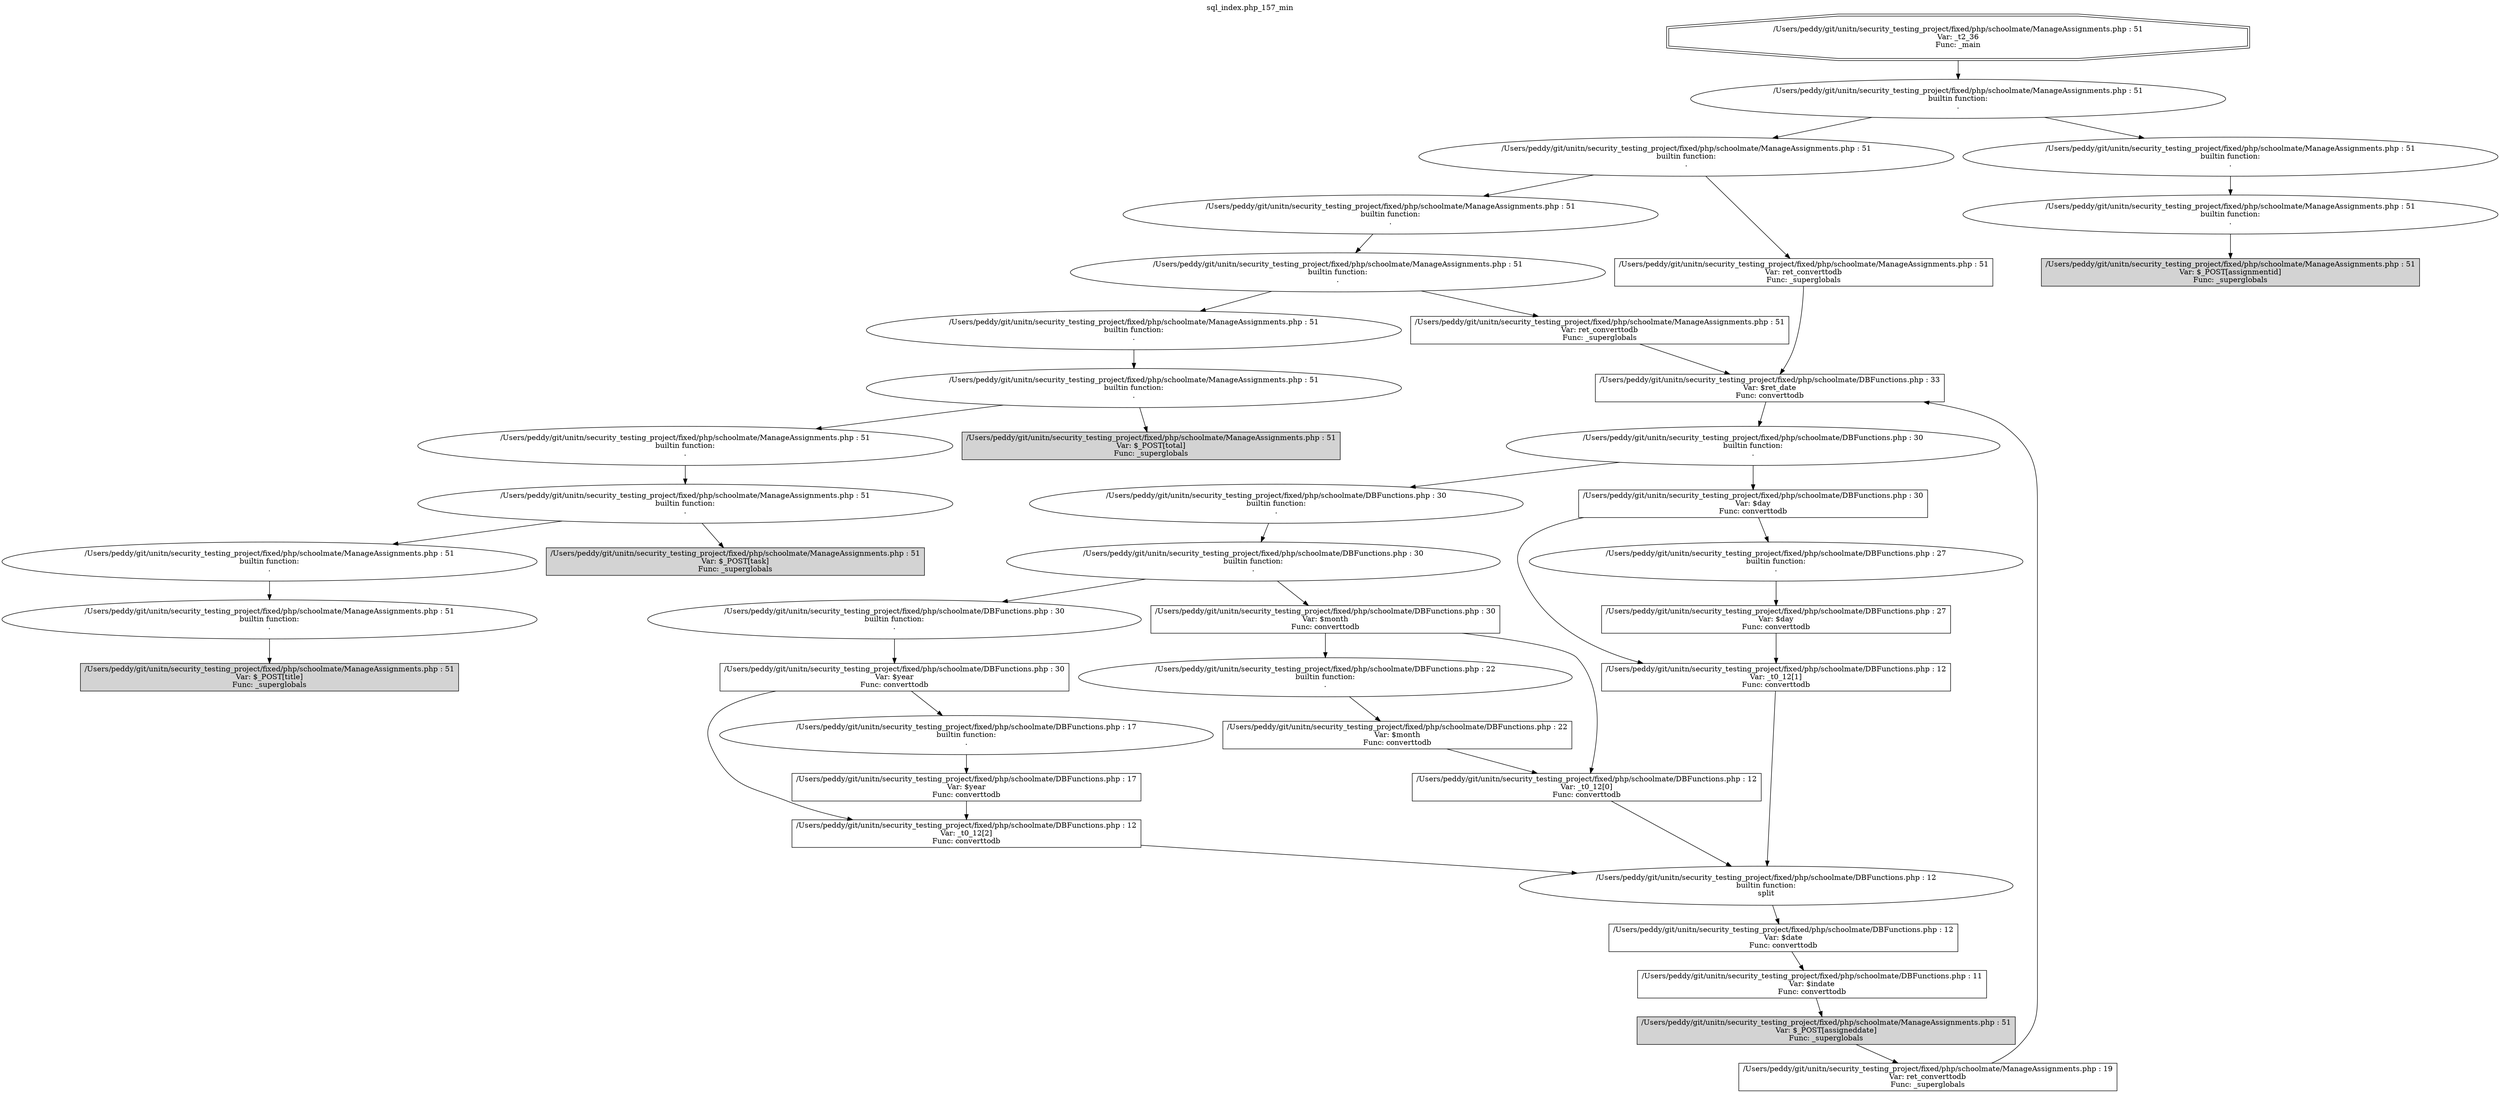 digraph cfg {
  label="sql_index.php_157_min";
  labelloc=t;
  n1 [shape=doubleoctagon, label="/Users/peddy/git/unitn/security_testing_project/fixed/php/schoolmate/ManageAssignments.php : 51\nVar: _t2_36\nFunc: _main\n"];
  n2 [shape=ellipse, label="/Users/peddy/git/unitn/security_testing_project/fixed/php/schoolmate/ManageAssignments.php : 51\nbuiltin function:\n.\n"];
  n3 [shape=ellipse, label="/Users/peddy/git/unitn/security_testing_project/fixed/php/schoolmate/ManageAssignments.php : 51\nbuiltin function:\n.\n"];
  n4 [shape=ellipse, label="/Users/peddy/git/unitn/security_testing_project/fixed/php/schoolmate/ManageAssignments.php : 51\nbuiltin function:\n.\n"];
  n5 [shape=ellipse, label="/Users/peddy/git/unitn/security_testing_project/fixed/php/schoolmate/ManageAssignments.php : 51\nbuiltin function:\n.\n"];
  n6 [shape=ellipse, label="/Users/peddy/git/unitn/security_testing_project/fixed/php/schoolmate/ManageAssignments.php : 51\nbuiltin function:\n.\n"];
  n7 [shape=ellipse, label="/Users/peddy/git/unitn/security_testing_project/fixed/php/schoolmate/ManageAssignments.php : 51\nbuiltin function:\n.\n"];
  n8 [shape=ellipse, label="/Users/peddy/git/unitn/security_testing_project/fixed/php/schoolmate/ManageAssignments.php : 51\nbuiltin function:\n.\n"];
  n9 [shape=ellipse, label="/Users/peddy/git/unitn/security_testing_project/fixed/php/schoolmate/ManageAssignments.php : 51\nbuiltin function:\n.\n"];
  n10 [shape=ellipse, label="/Users/peddy/git/unitn/security_testing_project/fixed/php/schoolmate/ManageAssignments.php : 51\nbuiltin function:\n.\n"];
  n11 [shape=ellipse, label="/Users/peddy/git/unitn/security_testing_project/fixed/php/schoolmate/ManageAssignments.php : 51\nbuiltin function:\n.\n"];
  n12 [shape=box, label="/Users/peddy/git/unitn/security_testing_project/fixed/php/schoolmate/ManageAssignments.php : 51\nVar: $_POST[title]\nFunc: _superglobals\n",style=filled];
  n13 [shape=box, label="/Users/peddy/git/unitn/security_testing_project/fixed/php/schoolmate/ManageAssignments.php : 51\nVar: $_POST[task]\nFunc: _superglobals\n",style=filled];
  n14 [shape=box, label="/Users/peddy/git/unitn/security_testing_project/fixed/php/schoolmate/ManageAssignments.php : 51\nVar: $_POST[total]\nFunc: _superglobals\n",style=filled];
  n15 [shape=box, label="/Users/peddy/git/unitn/security_testing_project/fixed/php/schoolmate/ManageAssignments.php : 51\nVar: ret_converttodb\nFunc: _superglobals\n"];
  n16 [shape=box, label="/Users/peddy/git/unitn/security_testing_project/fixed/php/schoolmate/DBFunctions.php : 33\nVar: $ret_date\nFunc: converttodb\n"];
  n17 [shape=ellipse, label="/Users/peddy/git/unitn/security_testing_project/fixed/php/schoolmate/DBFunctions.php : 30\nbuiltin function:\n.\n"];
  n18 [shape=ellipse, label="/Users/peddy/git/unitn/security_testing_project/fixed/php/schoolmate/DBFunctions.php : 30\nbuiltin function:\n.\n"];
  n19 [shape=ellipse, label="/Users/peddy/git/unitn/security_testing_project/fixed/php/schoolmate/DBFunctions.php : 30\nbuiltin function:\n.\n"];
  n20 [shape=ellipse, label="/Users/peddy/git/unitn/security_testing_project/fixed/php/schoolmate/DBFunctions.php : 30\nbuiltin function:\n.\n"];
  n21 [shape=box, label="/Users/peddy/git/unitn/security_testing_project/fixed/php/schoolmate/DBFunctions.php : 30\nVar: $year\nFunc: converttodb\n"];
  n22 [shape=box, label="/Users/peddy/git/unitn/security_testing_project/fixed/php/schoolmate/DBFunctions.php : 12\nVar: _t0_12[2]\nFunc: converttodb\n"];
  n23 [shape=ellipse, label="/Users/peddy/git/unitn/security_testing_project/fixed/php/schoolmate/DBFunctions.php : 12\nbuiltin function:\nsplit\n"];
  n24 [shape=box, label="/Users/peddy/git/unitn/security_testing_project/fixed/php/schoolmate/DBFunctions.php : 12\nVar: $date\nFunc: converttodb\n"];
  n25 [shape=box, label="/Users/peddy/git/unitn/security_testing_project/fixed/php/schoolmate/DBFunctions.php : 11\nVar: $indate\nFunc: converttodb\n"];
  n26 [shape=box, label="/Users/peddy/git/unitn/security_testing_project/fixed/php/schoolmate/ManageAssignments.php : 51\nVar: $_POST[assigneddate]\nFunc: _superglobals\n",style=filled];
  n27 [shape=box, label="/Users/peddy/git/unitn/security_testing_project/fixed/php/schoolmate/ManageAssignments.php : 19\nVar: ret_converttodb\nFunc: _superglobals\n"];
  n28 [shape=ellipse, label="/Users/peddy/git/unitn/security_testing_project/fixed/php/schoolmate/DBFunctions.php : 17\nbuiltin function:\n.\n"];
  n29 [shape=box, label="/Users/peddy/git/unitn/security_testing_project/fixed/php/schoolmate/DBFunctions.php : 17\nVar: $year\nFunc: converttodb\n"];
  n30 [shape=box, label="/Users/peddy/git/unitn/security_testing_project/fixed/php/schoolmate/DBFunctions.php : 30\nVar: $month\nFunc: converttodb\n"];
  n31 [shape=ellipse, label="/Users/peddy/git/unitn/security_testing_project/fixed/php/schoolmate/DBFunctions.php : 22\nbuiltin function:\n.\n"];
  n32 [shape=box, label="/Users/peddy/git/unitn/security_testing_project/fixed/php/schoolmate/DBFunctions.php : 22\nVar: $month\nFunc: converttodb\n"];
  n33 [shape=box, label="/Users/peddy/git/unitn/security_testing_project/fixed/php/schoolmate/DBFunctions.php : 12\nVar: _t0_12[0]\nFunc: converttodb\n"];
  n34 [shape=box, label="/Users/peddy/git/unitn/security_testing_project/fixed/php/schoolmate/DBFunctions.php : 30\nVar: $day\nFunc: converttodb\n"];
  n35 [shape=box, label="/Users/peddy/git/unitn/security_testing_project/fixed/php/schoolmate/DBFunctions.php : 12\nVar: _t0_12[1]\nFunc: converttodb\n"];
  n36 [shape=ellipse, label="/Users/peddy/git/unitn/security_testing_project/fixed/php/schoolmate/DBFunctions.php : 27\nbuiltin function:\n.\n"];
  n37 [shape=box, label="/Users/peddy/git/unitn/security_testing_project/fixed/php/schoolmate/DBFunctions.php : 27\nVar: $day\nFunc: converttodb\n"];
  n38 [shape=box, label="/Users/peddy/git/unitn/security_testing_project/fixed/php/schoolmate/ManageAssignments.php : 51\nVar: ret_converttodb\nFunc: _superglobals\n"];
  n39 [shape=ellipse, label="/Users/peddy/git/unitn/security_testing_project/fixed/php/schoolmate/ManageAssignments.php : 51\nbuiltin function:\n.\n"];
  n40 [shape=ellipse, label="/Users/peddy/git/unitn/security_testing_project/fixed/php/schoolmate/ManageAssignments.php : 51\nbuiltin function:\n.\n"];
  n41 [shape=box, label="/Users/peddy/git/unitn/security_testing_project/fixed/php/schoolmate/ManageAssignments.php : 51\nVar: $_POST[assignmentid]\nFunc: _superglobals\n",style=filled];
  n1 -> n2;
  n2 -> n3;
  n2 -> n39;
  n3 -> n4;
  n3 -> n38;
  n4 -> n5;
  n5 -> n6;
  n5 -> n15;
  n6 -> n7;
  n7 -> n8;
  n7 -> n14;
  n8 -> n9;
  n9 -> n10;
  n9 -> n13;
  n10 -> n11;
  n11 -> n12;
  n15 -> n16;
  n16 -> n17;
  n17 -> n18;
  n17 -> n34;
  n18 -> n19;
  n19 -> n20;
  n19 -> n30;
  n20 -> n21;
  n21 -> n22;
  n21 -> n28;
  n22 -> n23;
  n23 -> n24;
  n24 -> n25;
  n25 -> n26;
  n26 -> n27;
  n27 -> n16;
  n28 -> n29;
  n29 -> n22;
  n30 -> n31;
  n30 -> n33;
  n31 -> n32;
  n32 -> n33;
  n33 -> n23;
  n34 -> n35;
  n34 -> n36;
  n35 -> n23;
  n36 -> n37;
  n37 -> n35;
  n38 -> n16;
  n39 -> n40;
  n40 -> n41;
}
